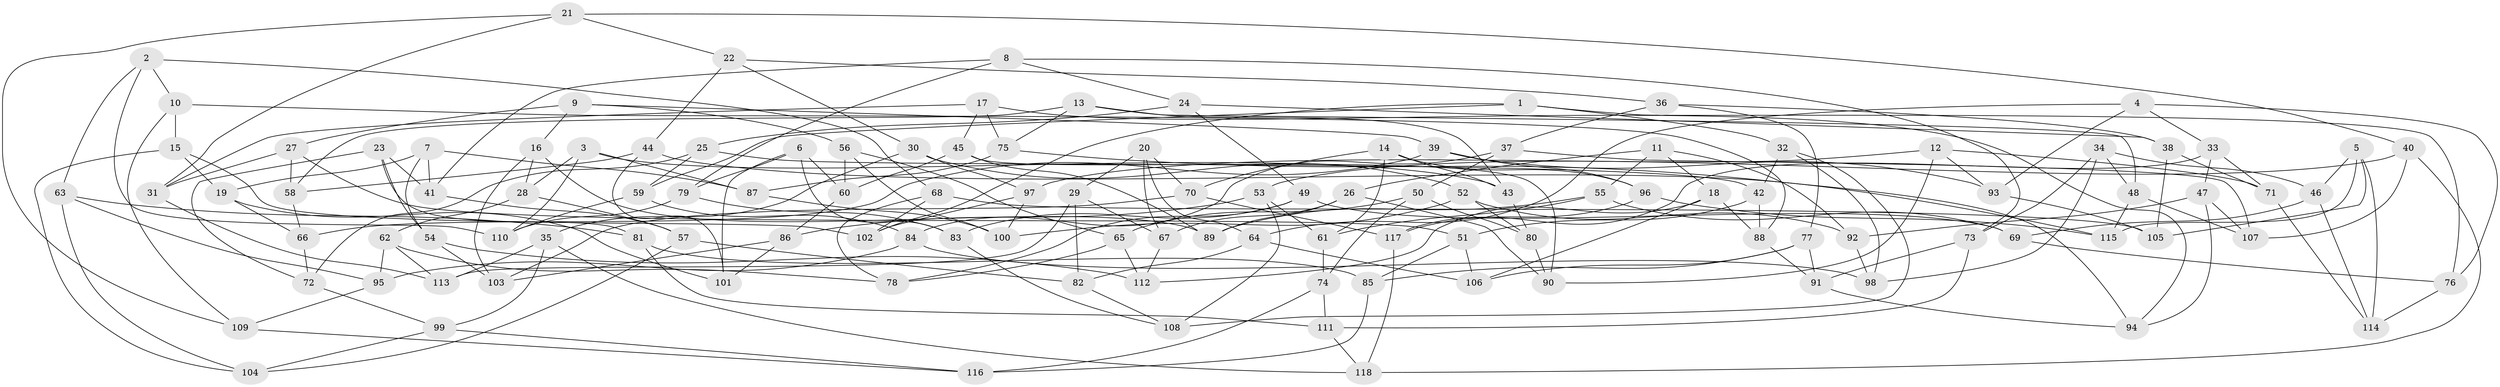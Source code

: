 // Generated by graph-tools (version 1.1) at 2025/16/03/09/25 04:16:27]
// undirected, 118 vertices, 236 edges
graph export_dot {
graph [start="1"]
  node [color=gray90,style=filled];
  1;
  2;
  3;
  4;
  5;
  6;
  7;
  8;
  9;
  10;
  11;
  12;
  13;
  14;
  15;
  16;
  17;
  18;
  19;
  20;
  21;
  22;
  23;
  24;
  25;
  26;
  27;
  28;
  29;
  30;
  31;
  32;
  33;
  34;
  35;
  36;
  37;
  38;
  39;
  40;
  41;
  42;
  43;
  44;
  45;
  46;
  47;
  48;
  49;
  50;
  51;
  52;
  53;
  54;
  55;
  56;
  57;
  58;
  59;
  60;
  61;
  62;
  63;
  64;
  65;
  66;
  67;
  68;
  69;
  70;
  71;
  72;
  73;
  74;
  75;
  76;
  77;
  78;
  79;
  80;
  81;
  82;
  83;
  84;
  85;
  86;
  87;
  88;
  89;
  90;
  91;
  92;
  93;
  94;
  95;
  96;
  97;
  98;
  99;
  100;
  101;
  102;
  103;
  104;
  105;
  106;
  107;
  108;
  109;
  110;
  111;
  112;
  113;
  114;
  115;
  116;
  117;
  118;
  1 -- 76;
  1 -- 102;
  1 -- 59;
  1 -- 32;
  2 -- 63;
  2 -- 110;
  2 -- 10;
  2 -- 68;
  3 -- 110;
  3 -- 43;
  3 -- 28;
  3 -- 87;
  4 -- 64;
  4 -- 33;
  4 -- 76;
  4 -- 93;
  5 -- 105;
  5 -- 46;
  5 -- 114;
  5 -- 115;
  6 -- 83;
  6 -- 101;
  6 -- 60;
  6 -- 79;
  7 -- 54;
  7 -- 19;
  7 -- 41;
  7 -- 87;
  8 -- 79;
  8 -- 41;
  8 -- 24;
  8 -- 73;
  9 -- 27;
  9 -- 16;
  9 -- 56;
  9 -- 39;
  10 -- 88;
  10 -- 15;
  10 -- 109;
  11 -- 18;
  11 -- 55;
  11 -- 26;
  11 -- 92;
  12 -- 71;
  12 -- 90;
  12 -- 93;
  12 -- 97;
  13 -- 58;
  13 -- 48;
  13 -- 43;
  13 -- 75;
  14 -- 96;
  14 -- 61;
  14 -- 43;
  14 -- 70;
  15 -- 19;
  15 -- 104;
  15 -- 102;
  16 -- 103;
  16 -- 28;
  16 -- 89;
  17 -- 75;
  17 -- 94;
  17 -- 45;
  17 -- 31;
  18 -- 112;
  18 -- 106;
  18 -- 88;
  19 -- 101;
  19 -- 66;
  20 -- 67;
  20 -- 29;
  20 -- 64;
  20 -- 70;
  21 -- 22;
  21 -- 31;
  21 -- 109;
  21 -- 40;
  22 -- 44;
  22 -- 30;
  22 -- 36;
  23 -- 54;
  23 -- 81;
  23 -- 41;
  23 -- 72;
  24 -- 38;
  24 -- 49;
  24 -- 25;
  25 -- 42;
  25 -- 72;
  25 -- 59;
  26 -- 67;
  26 -- 90;
  26 -- 89;
  27 -- 58;
  27 -- 51;
  27 -- 31;
  28 -- 62;
  28 -- 57;
  29 -- 67;
  29 -- 113;
  29 -- 82;
  30 -- 52;
  30 -- 97;
  30 -- 35;
  31 -- 113;
  32 -- 98;
  32 -- 42;
  32 -- 108;
  33 -- 47;
  33 -- 71;
  33 -- 117;
  34 -- 98;
  34 -- 46;
  34 -- 48;
  34 -- 73;
  35 -- 113;
  35 -- 118;
  35 -- 99;
  36 -- 38;
  36 -- 37;
  36 -- 77;
  37 -- 84;
  37 -- 50;
  37 -- 107;
  38 -- 71;
  38 -- 105;
  39 -- 66;
  39 -- 96;
  39 -- 93;
  40 -- 107;
  40 -- 53;
  40 -- 118;
  41 -- 57;
  42 -- 51;
  42 -- 88;
  43 -- 80;
  44 -- 115;
  44 -- 101;
  44 -- 58;
  45 -- 60;
  45 -- 90;
  45 -- 89;
  46 -- 114;
  46 -- 69;
  47 -- 92;
  47 -- 94;
  47 -- 107;
  48 -- 107;
  48 -- 115;
  49 -- 69;
  49 -- 78;
  49 -- 83;
  50 -- 80;
  50 -- 74;
  50 -- 65;
  51 -- 106;
  51 -- 85;
  52 -- 100;
  52 -- 92;
  52 -- 80;
  53 -- 108;
  53 -- 61;
  53 -- 86;
  54 -- 112;
  54 -- 103;
  55 -- 89;
  55 -- 61;
  55 -- 69;
  56 -- 100;
  56 -- 65;
  56 -- 60;
  57 -- 82;
  57 -- 104;
  58 -- 66;
  59 -- 84;
  59 -- 110;
  60 -- 86;
  61 -- 74;
  62 -- 95;
  62 -- 78;
  62 -- 113;
  63 -- 81;
  63 -- 95;
  63 -- 104;
  64 -- 106;
  64 -- 82;
  65 -- 78;
  65 -- 112;
  66 -- 72;
  67 -- 112;
  68 -- 102;
  68 -- 78;
  68 -- 105;
  69 -- 76;
  70 -- 103;
  70 -- 117;
  71 -- 114;
  72 -- 99;
  73 -- 91;
  73 -- 111;
  74 -- 116;
  74 -- 111;
  75 -- 87;
  75 -- 94;
  76 -- 114;
  77 -- 85;
  77 -- 106;
  77 -- 91;
  79 -- 110;
  79 -- 83;
  80 -- 90;
  81 -- 111;
  81 -- 85;
  82 -- 108;
  83 -- 108;
  84 -- 95;
  84 -- 98;
  85 -- 116;
  86 -- 101;
  86 -- 103;
  87 -- 100;
  88 -- 91;
  91 -- 94;
  92 -- 98;
  93 -- 105;
  95 -- 109;
  96 -- 117;
  96 -- 115;
  97 -- 100;
  97 -- 102;
  99 -- 116;
  99 -- 104;
  109 -- 116;
  111 -- 118;
  117 -- 118;
}
